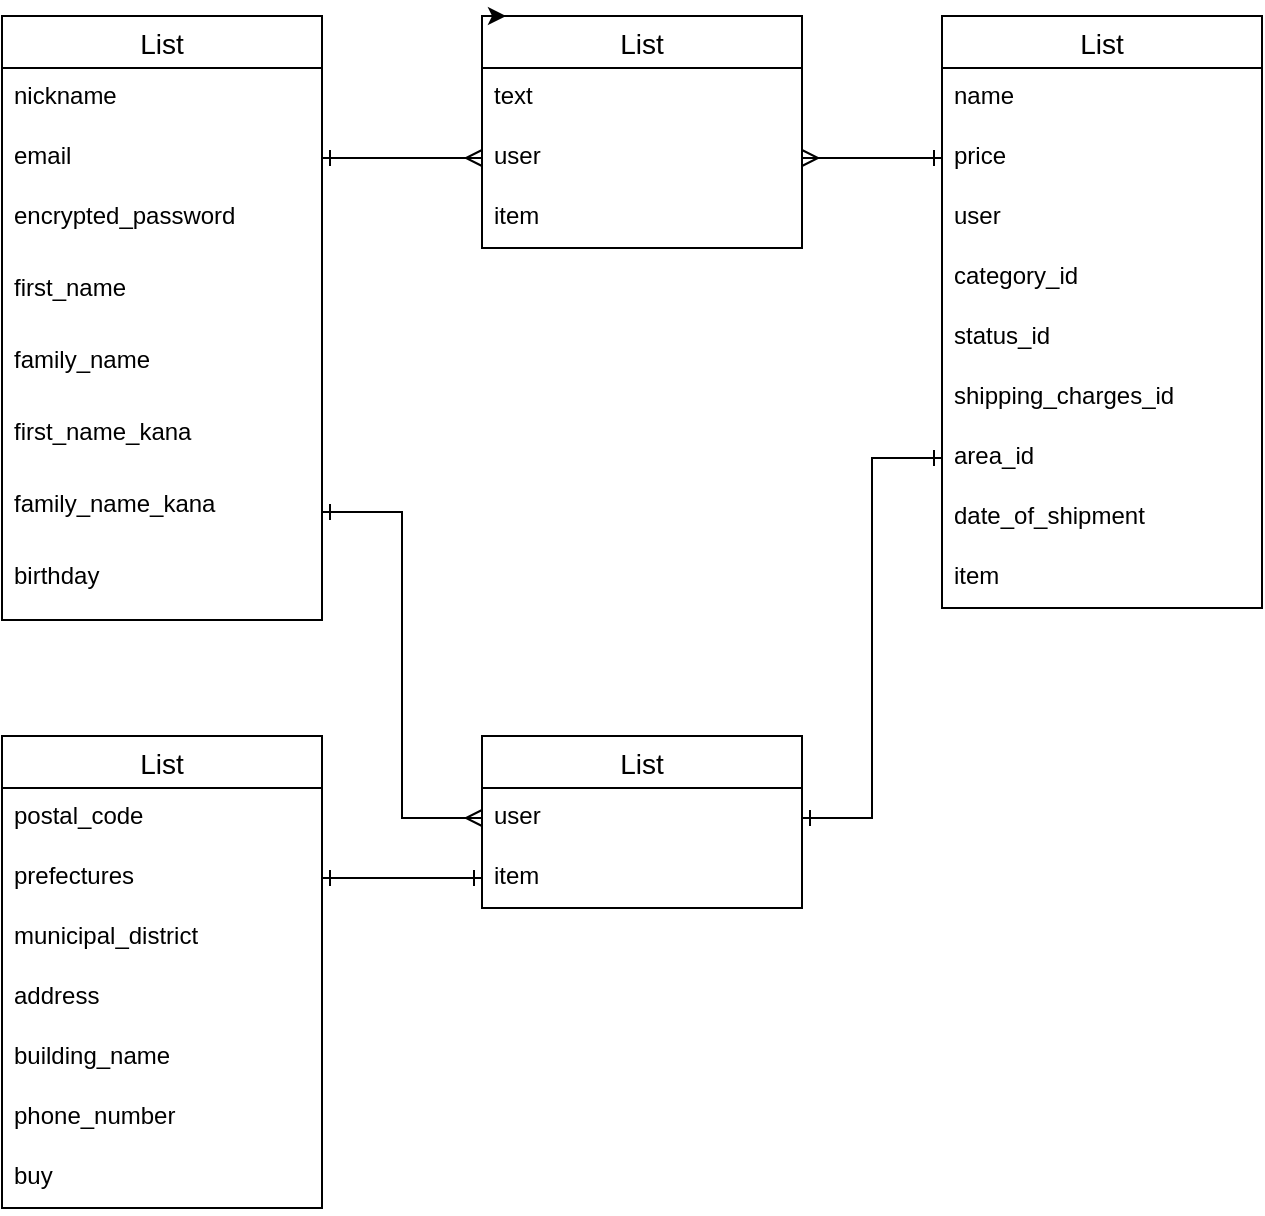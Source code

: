 <mxfile version="13.10.0" type="embed">
    <diagram id="jUDldXeb-EV4i2Cz4w6o" name="ページ1">
        <mxGraphModel dx="642" dy="680" grid="1" gridSize="10" guides="1" tooltips="1" connect="1" arrows="1" fold="1" page="1" pageScale="1" pageWidth="827" pageHeight="1169" math="0" shadow="0">
            <root>
                <mxCell id="0"/>
                <mxCell id="1" parent="0"/>
                <mxCell id="xu9IpVsmb7ZcjFPJ2fL9-1" value="List" style="swimlane;fontStyle=0;childLayout=stackLayout;horizontal=1;startSize=26;horizontalStack=0;resizeParent=1;resizeParentMax=0;resizeLast=0;collapsible=1;marginBottom=0;align=center;fontSize=14;verticalAlign=middle;" vertex="1" parent="1">
                    <mxGeometry x="140" y="80" width="160" height="302" as="geometry"/>
                </mxCell>
                <mxCell id="xu9IpVsmb7ZcjFPJ2fL9-2" value="nickname" style="text;strokeColor=none;fillColor=none;spacingLeft=4;spacingRight=4;overflow=hidden;rotatable=0;points=[[0,0.5],[1,0.5]];portConstraint=eastwest;fontSize=12;" vertex="1" parent="xu9IpVsmb7ZcjFPJ2fL9-1">
                    <mxGeometry y="26" width="160" height="30" as="geometry"/>
                </mxCell>
                <mxCell id="xu9IpVsmb7ZcjFPJ2fL9-3" value="email" style="text;strokeColor=none;fillColor=none;spacingLeft=4;spacingRight=4;overflow=hidden;rotatable=0;points=[[0,0.5],[1,0.5]];portConstraint=eastwest;fontSize=12;" vertex="1" parent="xu9IpVsmb7ZcjFPJ2fL9-1">
                    <mxGeometry y="56" width="160" height="30" as="geometry"/>
                </mxCell>
                <mxCell id="xu9IpVsmb7ZcjFPJ2fL9-4" value="encrypted_password" style="text;strokeColor=none;fillColor=none;spacingLeft=4;spacingRight=4;overflow=hidden;rotatable=0;points=[[0,0.5],[1,0.5]];portConstraint=eastwest;fontSize=12;" vertex="1" parent="xu9IpVsmb7ZcjFPJ2fL9-1">
                    <mxGeometry y="86" width="160" height="36" as="geometry"/>
                </mxCell>
                <mxCell id="xu9IpVsmb7ZcjFPJ2fL9-62" value="first_name" style="text;strokeColor=none;fillColor=none;spacingLeft=4;spacingRight=4;overflow=hidden;rotatable=0;points=[[0,0.5],[1,0.5]];portConstraint=eastwest;fontSize=12;" vertex="1" parent="xu9IpVsmb7ZcjFPJ2fL9-1">
                    <mxGeometry y="122" width="160" height="36" as="geometry"/>
                </mxCell>
                <mxCell id="xu9IpVsmb7ZcjFPJ2fL9-63" value="family_name" style="text;strokeColor=none;fillColor=none;spacingLeft=4;spacingRight=4;overflow=hidden;rotatable=0;points=[[0,0.5],[1,0.5]];portConstraint=eastwest;fontSize=12;" vertex="1" parent="xu9IpVsmb7ZcjFPJ2fL9-1">
                    <mxGeometry y="158" width="160" height="36" as="geometry"/>
                </mxCell>
                <mxCell id="xu9IpVsmb7ZcjFPJ2fL9-64" value="first_name_kana" style="text;strokeColor=none;fillColor=none;spacingLeft=4;spacingRight=4;overflow=hidden;rotatable=0;points=[[0,0.5],[1,0.5]];portConstraint=eastwest;fontSize=12;" vertex="1" parent="xu9IpVsmb7ZcjFPJ2fL9-1">
                    <mxGeometry y="194" width="160" height="36" as="geometry"/>
                </mxCell>
                <mxCell id="xu9IpVsmb7ZcjFPJ2fL9-65" value="family_name_kana" style="text;strokeColor=none;fillColor=none;spacingLeft=4;spacingRight=4;overflow=hidden;rotatable=0;points=[[0,0.5],[1,0.5]];portConstraint=eastwest;fontSize=12;" vertex="1" parent="xu9IpVsmb7ZcjFPJ2fL9-1">
                    <mxGeometry y="230" width="160" height="36" as="geometry"/>
                </mxCell>
                <mxCell id="xu9IpVsmb7ZcjFPJ2fL9-66" value="birthday " style="text;strokeColor=none;fillColor=none;spacingLeft=4;spacingRight=4;overflow=hidden;rotatable=0;points=[[0,0.5],[1,0.5]];portConstraint=eastwest;fontSize=12;" vertex="1" parent="xu9IpVsmb7ZcjFPJ2fL9-1">
                    <mxGeometry y="266" width="160" height="36" as="geometry"/>
                </mxCell>
                <mxCell id="xu9IpVsmb7ZcjFPJ2fL9-18" value="List" style="swimlane;fontStyle=0;childLayout=stackLayout;horizontal=1;startSize=26;horizontalStack=0;resizeParent=1;resizeParentMax=0;resizeLast=0;collapsible=1;marginBottom=0;align=center;fontSize=14;" vertex="1" parent="1">
                    <mxGeometry x="380" y="80" width="160" height="116" as="geometry"/>
                </mxCell>
                <mxCell id="xu9IpVsmb7ZcjFPJ2fL9-19" value="text" style="text;strokeColor=none;fillColor=none;spacingLeft=4;spacingRight=4;overflow=hidden;rotatable=0;points=[[0,0.5],[1,0.5]];portConstraint=eastwest;fontSize=12;" vertex="1" parent="xu9IpVsmb7ZcjFPJ2fL9-18">
                    <mxGeometry y="26" width="160" height="30" as="geometry"/>
                </mxCell>
                <mxCell id="xu9IpVsmb7ZcjFPJ2fL9-20" value="user" style="text;strokeColor=none;fillColor=none;spacingLeft=4;spacingRight=4;overflow=hidden;rotatable=0;points=[[0,0.5],[1,0.5]];portConstraint=eastwest;fontSize=12;" vertex="1" parent="xu9IpVsmb7ZcjFPJ2fL9-18">
                    <mxGeometry y="56" width="160" height="30" as="geometry"/>
                </mxCell>
                <mxCell id="xu9IpVsmb7ZcjFPJ2fL9-75" value="item" style="text;strokeColor=none;fillColor=none;spacingLeft=4;spacingRight=4;overflow=hidden;rotatable=0;points=[[0,0.5],[1,0.5]];portConstraint=eastwest;fontSize=12;" vertex="1" parent="xu9IpVsmb7ZcjFPJ2fL9-18">
                    <mxGeometry y="86" width="160" height="30" as="geometry"/>
                </mxCell>
                <mxCell id="xu9IpVsmb7ZcjFPJ2fL9-22" value="List" style="swimlane;fontStyle=0;childLayout=stackLayout;horizontal=1;startSize=26;horizontalStack=0;resizeParent=1;resizeParentMax=0;resizeLast=0;collapsible=1;marginBottom=0;align=center;fontSize=14;" vertex="1" parent="1">
                    <mxGeometry x="610" y="80" width="160" height="296" as="geometry"/>
                </mxCell>
                <mxCell id="xu9IpVsmb7ZcjFPJ2fL9-23" value="name" style="text;strokeColor=none;fillColor=none;spacingLeft=4;spacingRight=4;overflow=hidden;rotatable=0;points=[[0,0.5],[1,0.5]];portConstraint=eastwest;fontSize=12;" vertex="1" parent="xu9IpVsmb7ZcjFPJ2fL9-22">
                    <mxGeometry y="26" width="160" height="30" as="geometry"/>
                </mxCell>
                <mxCell id="xu9IpVsmb7ZcjFPJ2fL9-25" value="price" style="text;strokeColor=none;fillColor=none;spacingLeft=4;spacingRight=4;overflow=hidden;rotatable=0;points=[[0,0.5],[1,0.5]];portConstraint=eastwest;fontSize=12;" vertex="1" parent="xu9IpVsmb7ZcjFPJ2fL9-22">
                    <mxGeometry y="56" width="160" height="30" as="geometry"/>
                </mxCell>
                <mxCell id="xu9IpVsmb7ZcjFPJ2fL9-67" value="user" style="text;strokeColor=none;fillColor=none;spacingLeft=4;spacingRight=4;overflow=hidden;rotatable=0;points=[[0,0.5],[1,0.5]];portConstraint=eastwest;fontSize=12;" vertex="1" parent="xu9IpVsmb7ZcjFPJ2fL9-22">
                    <mxGeometry y="86" width="160" height="30" as="geometry"/>
                </mxCell>
                <mxCell id="xu9IpVsmb7ZcjFPJ2fL9-68" value="category_id" style="text;strokeColor=none;fillColor=none;spacingLeft=4;spacingRight=4;overflow=hidden;rotatable=0;points=[[0,0.5],[1,0.5]];portConstraint=eastwest;fontSize=12;" vertex="1" parent="xu9IpVsmb7ZcjFPJ2fL9-22">
                    <mxGeometry y="116" width="160" height="30" as="geometry"/>
                </mxCell>
                <mxCell id="xu9IpVsmb7ZcjFPJ2fL9-69" value="status_id" style="text;strokeColor=none;fillColor=none;spacingLeft=4;spacingRight=4;overflow=hidden;rotatable=0;points=[[0,0.5],[1,0.5]];portConstraint=eastwest;fontSize=12;" vertex="1" parent="xu9IpVsmb7ZcjFPJ2fL9-22">
                    <mxGeometry y="146" width="160" height="30" as="geometry"/>
                </mxCell>
                <mxCell id="xu9IpVsmb7ZcjFPJ2fL9-70" value="shipping_charges_id" style="text;strokeColor=none;fillColor=none;spacingLeft=4;spacingRight=4;overflow=hidden;rotatable=0;points=[[0,0.5],[1,0.5]];portConstraint=eastwest;fontSize=12;" vertex="1" parent="xu9IpVsmb7ZcjFPJ2fL9-22">
                    <mxGeometry y="176" width="160" height="30" as="geometry"/>
                </mxCell>
                <mxCell id="xu9IpVsmb7ZcjFPJ2fL9-71" value="area_id" style="text;strokeColor=none;fillColor=none;spacingLeft=4;spacingRight=4;overflow=hidden;rotatable=0;points=[[0,0.5],[1,0.5]];portConstraint=eastwest;fontSize=12;" vertex="1" parent="xu9IpVsmb7ZcjFPJ2fL9-22">
                    <mxGeometry y="206" width="160" height="30" as="geometry"/>
                </mxCell>
                <mxCell id="xu9IpVsmb7ZcjFPJ2fL9-72" value="date_of_shipment" style="text;strokeColor=none;fillColor=none;spacingLeft=4;spacingRight=4;overflow=hidden;rotatable=0;points=[[0,0.5],[1,0.5]];portConstraint=eastwest;fontSize=12;" vertex="1" parent="xu9IpVsmb7ZcjFPJ2fL9-22">
                    <mxGeometry y="236" width="160" height="30" as="geometry"/>
                </mxCell>
                <mxCell id="xu9IpVsmb7ZcjFPJ2fL9-73" value="item" style="text;strokeColor=none;fillColor=none;spacingLeft=4;spacingRight=4;overflow=hidden;rotatable=0;points=[[0,0.5],[1,0.5]];portConstraint=eastwest;fontSize=12;" vertex="1" parent="xu9IpVsmb7ZcjFPJ2fL9-22">
                    <mxGeometry y="266" width="160" height="30" as="geometry"/>
                </mxCell>
                <mxCell id="xu9IpVsmb7ZcjFPJ2fL9-26" style="edgeStyle=orthogonalEdgeStyle;rounded=0;orthogonalLoop=1;jettySize=auto;html=1;exitX=0;exitY=0;exitDx=0;exitDy=0;entryX=0.075;entryY=0;entryDx=0;entryDy=0;entryPerimeter=0;" edge="1" parent="1" source="xu9IpVsmb7ZcjFPJ2fL9-18" target="xu9IpVsmb7ZcjFPJ2fL9-18">
                    <mxGeometry relative="1" as="geometry"/>
                </mxCell>
                <mxCell id="xu9IpVsmb7ZcjFPJ2fL9-27" value="List" style="swimlane;fontStyle=0;childLayout=stackLayout;horizontal=1;startSize=26;horizontalStack=0;resizeParent=1;resizeParentMax=0;resizeLast=0;collapsible=1;marginBottom=0;align=center;fontSize=14;" vertex="1" parent="1">
                    <mxGeometry x="380" y="440" width="160" height="86" as="geometry"/>
                </mxCell>
                <mxCell id="xu9IpVsmb7ZcjFPJ2fL9-28" value="user" style="text;strokeColor=none;fillColor=none;spacingLeft=4;spacingRight=4;overflow=hidden;rotatable=0;points=[[0,0.5],[1,0.5]];portConstraint=eastwest;fontSize=12;" vertex="1" parent="xu9IpVsmb7ZcjFPJ2fL9-27">
                    <mxGeometry y="26" width="160" height="30" as="geometry"/>
                </mxCell>
                <mxCell id="xu9IpVsmb7ZcjFPJ2fL9-29" value="item" style="text;strokeColor=none;fillColor=none;spacingLeft=4;spacingRight=4;overflow=hidden;rotatable=0;points=[[0,0.5],[1,0.5]];portConstraint=eastwest;fontSize=12;" vertex="1" parent="xu9IpVsmb7ZcjFPJ2fL9-27">
                    <mxGeometry y="56" width="160" height="30" as="geometry"/>
                </mxCell>
                <mxCell id="xu9IpVsmb7ZcjFPJ2fL9-31" value="List" style="swimlane;fontStyle=0;childLayout=stackLayout;horizontal=1;startSize=26;horizontalStack=0;resizeParent=1;resizeParentMax=0;resizeLast=0;collapsible=1;marginBottom=0;align=center;fontSize=14;" vertex="1" parent="1">
                    <mxGeometry x="140" y="440" width="160" height="236" as="geometry"/>
                </mxCell>
                <mxCell id="xu9IpVsmb7ZcjFPJ2fL9-32" value="postal_code" style="text;strokeColor=none;fillColor=none;spacingLeft=4;spacingRight=4;overflow=hidden;rotatable=0;points=[[0,0.5],[1,0.5]];portConstraint=eastwest;fontSize=12;" vertex="1" parent="xu9IpVsmb7ZcjFPJ2fL9-31">
                    <mxGeometry y="26" width="160" height="30" as="geometry"/>
                </mxCell>
                <mxCell id="xu9IpVsmb7ZcjFPJ2fL9-33" value="prefectures" style="text;strokeColor=none;fillColor=none;spacingLeft=4;spacingRight=4;overflow=hidden;rotatable=0;points=[[0,0.5],[1,0.5]];portConstraint=eastwest;fontSize=12;" vertex="1" parent="xu9IpVsmb7ZcjFPJ2fL9-31">
                    <mxGeometry y="56" width="160" height="30" as="geometry"/>
                </mxCell>
                <mxCell id="xu9IpVsmb7ZcjFPJ2fL9-34" value="municipal_district" style="text;strokeColor=none;fillColor=none;spacingLeft=4;spacingRight=4;overflow=hidden;rotatable=0;points=[[0,0.5],[1,0.5]];portConstraint=eastwest;fontSize=12;" vertex="1" parent="xu9IpVsmb7ZcjFPJ2fL9-31">
                    <mxGeometry y="86" width="160" height="30" as="geometry"/>
                </mxCell>
                <mxCell id="xu9IpVsmb7ZcjFPJ2fL9-61" value="address" style="text;strokeColor=none;fillColor=none;spacingLeft=4;spacingRight=4;overflow=hidden;rotatable=0;points=[[0,0.5],[1,0.5]];portConstraint=eastwest;fontSize=12;" vertex="1" parent="xu9IpVsmb7ZcjFPJ2fL9-31">
                    <mxGeometry y="116" width="160" height="30" as="geometry"/>
                </mxCell>
                <mxCell id="xu9IpVsmb7ZcjFPJ2fL9-76" value="building_name" style="text;strokeColor=none;fillColor=none;spacingLeft=4;spacingRight=4;overflow=hidden;rotatable=0;points=[[0,0.5],[1,0.5]];portConstraint=eastwest;fontSize=12;" vertex="1" parent="xu9IpVsmb7ZcjFPJ2fL9-31">
                    <mxGeometry y="146" width="160" height="30" as="geometry"/>
                </mxCell>
                <mxCell id="xu9IpVsmb7ZcjFPJ2fL9-77" value="phone_number" style="text;strokeColor=none;fillColor=none;spacingLeft=4;spacingRight=4;overflow=hidden;rotatable=0;points=[[0,0.5],[1,0.5]];portConstraint=eastwest;fontSize=12;" vertex="1" parent="xu9IpVsmb7ZcjFPJ2fL9-31">
                    <mxGeometry y="176" width="160" height="30" as="geometry"/>
                </mxCell>
                <mxCell id="xu9IpVsmb7ZcjFPJ2fL9-78" value="buy" style="text;strokeColor=none;fillColor=none;spacingLeft=4;spacingRight=4;overflow=hidden;rotatable=0;points=[[0,0.5],[1,0.5]];portConstraint=eastwest;fontSize=12;" vertex="1" parent="xu9IpVsmb7ZcjFPJ2fL9-31">
                    <mxGeometry y="206" width="160" height="30" as="geometry"/>
                </mxCell>
                <mxCell id="xu9IpVsmb7ZcjFPJ2fL9-36" style="edgeStyle=orthogonalEdgeStyle;rounded=0;orthogonalLoop=1;jettySize=auto;html=1;exitX=1;exitY=0.5;exitDx=0;exitDy=0;entryX=0;entryY=0.5;entryDx=0;entryDy=0;endArrow=ERmany;endFill=0;" edge="1" parent="1" source="xu9IpVsmb7ZcjFPJ2fL9-3" target="xu9IpVsmb7ZcjFPJ2fL9-20">
                    <mxGeometry relative="1" as="geometry"/>
                </mxCell>
                <mxCell id="xu9IpVsmb7ZcjFPJ2fL9-38" style="edgeStyle=orthogonalEdgeStyle;rounded=0;orthogonalLoop=1;jettySize=auto;html=1;exitX=0;exitY=0.5;exitDx=0;exitDy=0;entryX=1;entryY=0.5;entryDx=0;entryDy=0;endArrow=ERone;endFill=0;" edge="1" parent="1" source="xu9IpVsmb7ZcjFPJ2fL9-20" target="xu9IpVsmb7ZcjFPJ2fL9-3">
                    <mxGeometry relative="1" as="geometry"/>
                </mxCell>
                <mxCell id="xu9IpVsmb7ZcjFPJ2fL9-39" style="edgeStyle=orthogonalEdgeStyle;rounded=0;orthogonalLoop=1;jettySize=auto;html=1;exitX=1;exitY=0.5;exitDx=0;exitDy=0;entryX=0;entryY=0.5;entryDx=0;entryDy=0;endArrow=ERone;endFill=0;" edge="1" parent="1" source="xu9IpVsmb7ZcjFPJ2fL9-20">
                    <mxGeometry relative="1" as="geometry">
                        <mxPoint x="610" y="151" as="targetPoint"/>
                    </mxGeometry>
                </mxCell>
                <mxCell id="xu9IpVsmb7ZcjFPJ2fL9-40" style="edgeStyle=orthogonalEdgeStyle;rounded=0;orthogonalLoop=1;jettySize=auto;html=1;exitX=0;exitY=0.5;exitDx=0;exitDy=0;endArrow=ERmany;endFill=0;" edge="1" parent="1">
                    <mxGeometry relative="1" as="geometry">
                        <mxPoint x="540" y="151" as="targetPoint"/>
                        <mxPoint x="610" y="151" as="sourcePoint"/>
                    </mxGeometry>
                </mxCell>
                <mxCell id="xu9IpVsmb7ZcjFPJ2fL9-79" style="edgeStyle=orthogonalEdgeStyle;rounded=0;orthogonalLoop=1;jettySize=auto;html=1;exitX=0;exitY=0.5;exitDx=0;exitDy=0;endArrow=ERone;endFill=0;" edge="1" parent="1" source="xu9IpVsmb7ZcjFPJ2fL9-28" target="xu9IpVsmb7ZcjFPJ2fL9-65">
                    <mxGeometry relative="1" as="geometry"/>
                </mxCell>
                <mxCell id="xu9IpVsmb7ZcjFPJ2fL9-80" style="edgeStyle=orthogonalEdgeStyle;rounded=0;orthogonalLoop=1;jettySize=auto;html=1;exitX=1;exitY=0.5;exitDx=0;exitDy=0;entryX=0;entryY=0.5;entryDx=0;entryDy=0;endArrow=ERone;endFill=0;" edge="1" parent="1" source="xu9IpVsmb7ZcjFPJ2fL9-28" target="xu9IpVsmb7ZcjFPJ2fL9-71">
                    <mxGeometry relative="1" as="geometry"/>
                </mxCell>
                <mxCell id="xu9IpVsmb7ZcjFPJ2fL9-81" style="edgeStyle=orthogonalEdgeStyle;rounded=0;orthogonalLoop=1;jettySize=auto;html=1;exitX=0;exitY=0.5;exitDx=0;exitDy=0;entryX=1;entryY=0.5;entryDx=0;entryDy=0;endArrow=ERone;endFill=0;" edge="1" parent="1" source="xu9IpVsmb7ZcjFPJ2fL9-71" target="xu9IpVsmb7ZcjFPJ2fL9-28">
                    <mxGeometry relative="1" as="geometry"/>
                </mxCell>
                <mxCell id="xu9IpVsmb7ZcjFPJ2fL9-82" style="edgeStyle=orthogonalEdgeStyle;rounded=0;orthogonalLoop=1;jettySize=auto;html=1;exitX=0;exitY=0.5;exitDx=0;exitDy=0;entryX=1;entryY=0.5;entryDx=0;entryDy=0;endArrow=ERone;endFill=0;" edge="1" parent="1" source="xu9IpVsmb7ZcjFPJ2fL9-29" target="xu9IpVsmb7ZcjFPJ2fL9-33">
                    <mxGeometry relative="1" as="geometry"/>
                </mxCell>
                <mxCell id="xu9IpVsmb7ZcjFPJ2fL9-83" style="edgeStyle=orthogonalEdgeStyle;rounded=0;orthogonalLoop=1;jettySize=auto;html=1;exitX=1;exitY=0.5;exitDx=0;exitDy=0;endArrow=ERone;endFill=0;" edge="1" parent="1" source="xu9IpVsmb7ZcjFPJ2fL9-33">
                    <mxGeometry relative="1" as="geometry">
                        <mxPoint x="380" y="511" as="targetPoint"/>
                    </mxGeometry>
                </mxCell>
                <mxCell id="xu9IpVsmb7ZcjFPJ2fL9-84" style="edgeStyle=orthogonalEdgeStyle;rounded=0;orthogonalLoop=1;jettySize=auto;html=1;exitX=1;exitY=0.5;exitDx=0;exitDy=0;endArrow=ERmany;endFill=0;entryX=0;entryY=0.5;entryDx=0;entryDy=0;" edge="1" parent="1" source="xu9IpVsmb7ZcjFPJ2fL9-65" target="xu9IpVsmb7ZcjFPJ2fL9-28">
                    <mxGeometry relative="1" as="geometry">
                        <mxPoint x="380" y="480" as="targetPoint"/>
                    </mxGeometry>
                </mxCell>
            </root>
        </mxGraphModel>
    </diagram>
</mxfile>